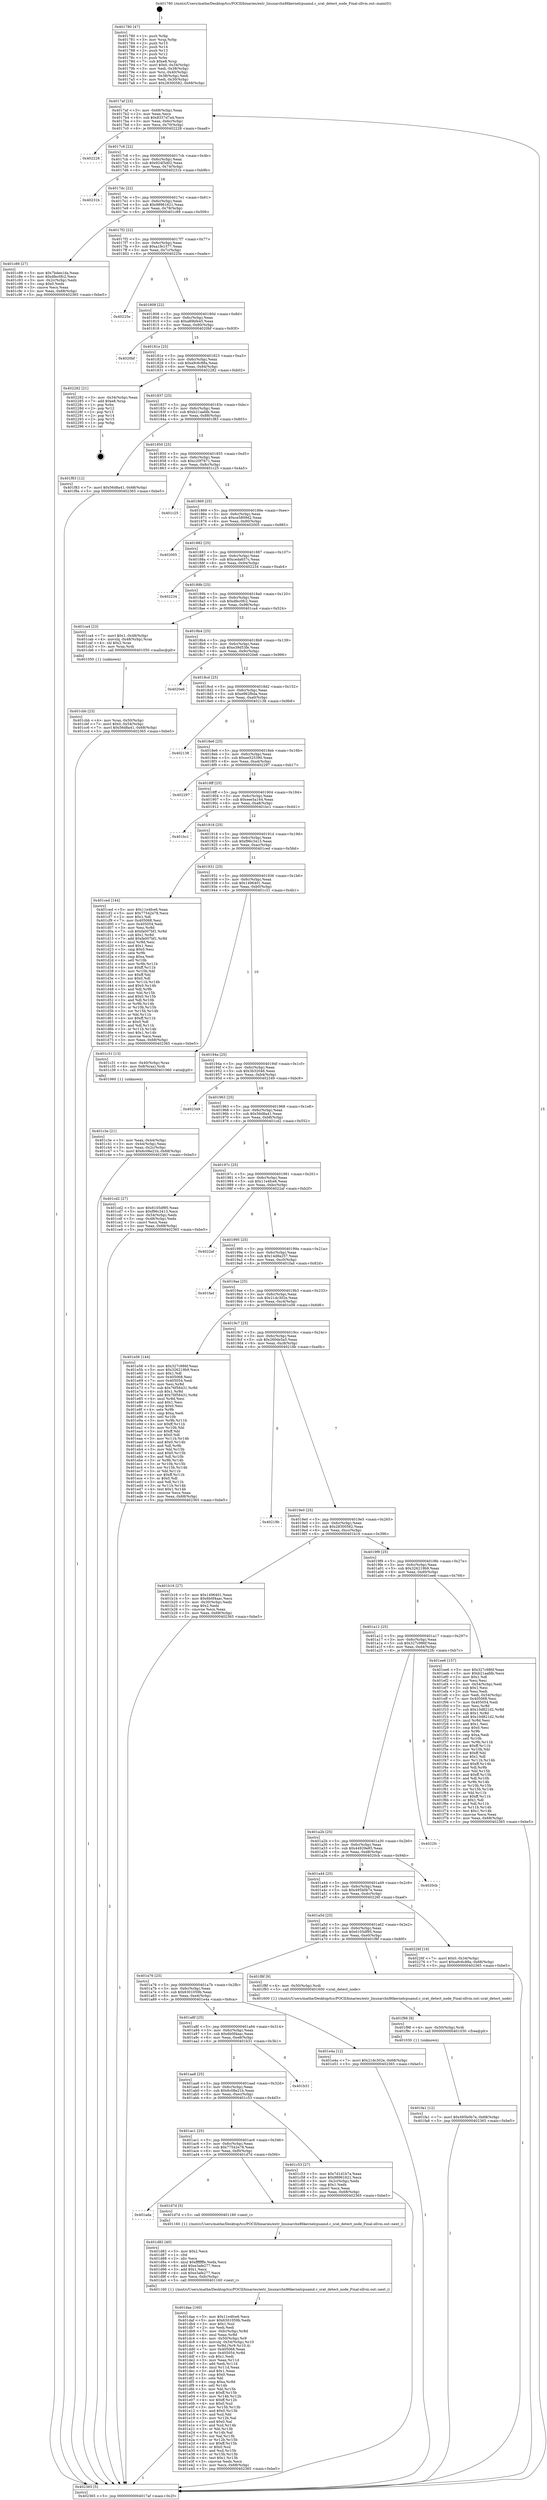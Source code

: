 digraph "0x401780" {
  label = "0x401780 (/mnt/c/Users/mathe/Desktop/tcc/POCII/binaries/extr_linuxarchx86kernelcpuamd.c_srat_detect_node_Final-ollvm.out::main(0))"
  labelloc = "t"
  node[shape=record]

  Entry [label="",width=0.3,height=0.3,shape=circle,fillcolor=black,style=filled]
  "0x4017af" [label="{
     0x4017af [23]\l
     | [instrs]\l
     &nbsp;&nbsp;0x4017af \<+3\>: mov -0x68(%rbp),%eax\l
     &nbsp;&nbsp;0x4017b2 \<+2\>: mov %eax,%ecx\l
     &nbsp;&nbsp;0x4017b4 \<+6\>: sub $0x8337d7a4,%ecx\l
     &nbsp;&nbsp;0x4017ba \<+3\>: mov %eax,-0x6c(%rbp)\l
     &nbsp;&nbsp;0x4017bd \<+3\>: mov %ecx,-0x70(%rbp)\l
     &nbsp;&nbsp;0x4017c0 \<+6\>: je 0000000000402228 \<main+0xaa8\>\l
  }"]
  "0x402228" [label="{
     0x402228\l
  }", style=dashed]
  "0x4017c6" [label="{
     0x4017c6 [22]\l
     | [instrs]\l
     &nbsp;&nbsp;0x4017c6 \<+5\>: jmp 00000000004017cb \<main+0x4b\>\l
     &nbsp;&nbsp;0x4017cb \<+3\>: mov -0x6c(%rbp),%eax\l
     &nbsp;&nbsp;0x4017ce \<+5\>: sub $0x924f3d02,%eax\l
     &nbsp;&nbsp;0x4017d3 \<+3\>: mov %eax,-0x74(%rbp)\l
     &nbsp;&nbsp;0x4017d6 \<+6\>: je 000000000040231b \<main+0xb9b\>\l
  }"]
  Exit [label="",width=0.3,height=0.3,shape=circle,fillcolor=black,style=filled,peripheries=2]
  "0x40231b" [label="{
     0x40231b\l
  }", style=dashed]
  "0x4017dc" [label="{
     0x4017dc [22]\l
     | [instrs]\l
     &nbsp;&nbsp;0x4017dc \<+5\>: jmp 00000000004017e1 \<main+0x61\>\l
     &nbsp;&nbsp;0x4017e1 \<+3\>: mov -0x6c(%rbp),%eax\l
     &nbsp;&nbsp;0x4017e4 \<+5\>: sub $0x98961621,%eax\l
     &nbsp;&nbsp;0x4017e9 \<+3\>: mov %eax,-0x78(%rbp)\l
     &nbsp;&nbsp;0x4017ec \<+6\>: je 0000000000401c89 \<main+0x509\>\l
  }"]
  "0x401fa1" [label="{
     0x401fa1 [12]\l
     | [instrs]\l
     &nbsp;&nbsp;0x401fa1 \<+7\>: movl $0x495b0b7e,-0x68(%rbp)\l
     &nbsp;&nbsp;0x401fa8 \<+5\>: jmp 0000000000402365 \<main+0xbe5\>\l
  }"]
  "0x401c89" [label="{
     0x401c89 [27]\l
     | [instrs]\l
     &nbsp;&nbsp;0x401c89 \<+5\>: mov $0x7bdee1da,%eax\l
     &nbsp;&nbsp;0x401c8e \<+5\>: mov $0xdfec0fc2,%ecx\l
     &nbsp;&nbsp;0x401c93 \<+3\>: mov -0x2c(%rbp),%edx\l
     &nbsp;&nbsp;0x401c96 \<+3\>: cmp $0x0,%edx\l
     &nbsp;&nbsp;0x401c99 \<+3\>: cmove %ecx,%eax\l
     &nbsp;&nbsp;0x401c9c \<+3\>: mov %eax,-0x68(%rbp)\l
     &nbsp;&nbsp;0x401c9f \<+5\>: jmp 0000000000402365 \<main+0xbe5\>\l
  }"]
  "0x4017f2" [label="{
     0x4017f2 [22]\l
     | [instrs]\l
     &nbsp;&nbsp;0x4017f2 \<+5\>: jmp 00000000004017f7 \<main+0x77\>\l
     &nbsp;&nbsp;0x4017f7 \<+3\>: mov -0x6c(%rbp),%eax\l
     &nbsp;&nbsp;0x4017fa \<+5\>: sub $0xa1fe1377,%eax\l
     &nbsp;&nbsp;0x4017ff \<+3\>: mov %eax,-0x7c(%rbp)\l
     &nbsp;&nbsp;0x401802 \<+6\>: je 000000000040225e \<main+0xade\>\l
  }"]
  "0x401f98" [label="{
     0x401f98 [9]\l
     | [instrs]\l
     &nbsp;&nbsp;0x401f98 \<+4\>: mov -0x50(%rbp),%rdi\l
     &nbsp;&nbsp;0x401f9c \<+5\>: call 0000000000401030 \<free@plt\>\l
     | [calls]\l
     &nbsp;&nbsp;0x401030 \{1\} (unknown)\l
  }"]
  "0x40225e" [label="{
     0x40225e\l
  }", style=dashed]
  "0x401808" [label="{
     0x401808 [22]\l
     | [instrs]\l
     &nbsp;&nbsp;0x401808 \<+5\>: jmp 000000000040180d \<main+0x8d\>\l
     &nbsp;&nbsp;0x40180d \<+3\>: mov -0x6c(%rbp),%eax\l
     &nbsp;&nbsp;0x401810 \<+5\>: sub $0xa89bfe45,%eax\l
     &nbsp;&nbsp;0x401815 \<+3\>: mov %eax,-0x80(%rbp)\l
     &nbsp;&nbsp;0x401818 \<+6\>: je 00000000004020bf \<main+0x93f\>\l
  }"]
  "0x401daa" [label="{
     0x401daa [160]\l
     | [instrs]\l
     &nbsp;&nbsp;0x401daa \<+5\>: mov $0x11e4fce6,%ecx\l
     &nbsp;&nbsp;0x401daf \<+5\>: mov $0x6301059b,%edx\l
     &nbsp;&nbsp;0x401db4 \<+3\>: mov $0x1,%sil\l
     &nbsp;&nbsp;0x401db7 \<+2\>: xor %edi,%edi\l
     &nbsp;&nbsp;0x401db9 \<+7\>: mov -0xfc(%rbp),%r8d\l
     &nbsp;&nbsp;0x401dc0 \<+4\>: imul %eax,%r8d\l
     &nbsp;&nbsp;0x401dc4 \<+4\>: mov -0x50(%rbp),%r9\l
     &nbsp;&nbsp;0x401dc8 \<+4\>: movslq -0x54(%rbp),%r10\l
     &nbsp;&nbsp;0x401dcc \<+4\>: mov %r8d,(%r9,%r10,4)\l
     &nbsp;&nbsp;0x401dd0 \<+7\>: mov 0x405068,%eax\l
     &nbsp;&nbsp;0x401dd7 \<+8\>: mov 0x405054,%r8d\l
     &nbsp;&nbsp;0x401ddf \<+3\>: sub $0x1,%edi\l
     &nbsp;&nbsp;0x401de2 \<+3\>: mov %eax,%r11d\l
     &nbsp;&nbsp;0x401de5 \<+3\>: add %edi,%r11d\l
     &nbsp;&nbsp;0x401de8 \<+4\>: imul %r11d,%eax\l
     &nbsp;&nbsp;0x401dec \<+3\>: and $0x1,%eax\l
     &nbsp;&nbsp;0x401def \<+3\>: cmp $0x0,%eax\l
     &nbsp;&nbsp;0x401df2 \<+3\>: sete %bl\l
     &nbsp;&nbsp;0x401df5 \<+4\>: cmp $0xa,%r8d\l
     &nbsp;&nbsp;0x401df9 \<+4\>: setl %r14b\l
     &nbsp;&nbsp;0x401dfd \<+3\>: mov %bl,%r15b\l
     &nbsp;&nbsp;0x401e00 \<+4\>: xor $0xff,%r15b\l
     &nbsp;&nbsp;0x401e04 \<+3\>: mov %r14b,%r12b\l
     &nbsp;&nbsp;0x401e07 \<+4\>: xor $0xff,%r12b\l
     &nbsp;&nbsp;0x401e0b \<+4\>: xor $0x0,%sil\l
     &nbsp;&nbsp;0x401e0f \<+3\>: mov %r15b,%r13b\l
     &nbsp;&nbsp;0x401e12 \<+4\>: and $0x0,%r13b\l
     &nbsp;&nbsp;0x401e16 \<+3\>: and %sil,%bl\l
     &nbsp;&nbsp;0x401e19 \<+3\>: mov %r12b,%al\l
     &nbsp;&nbsp;0x401e1c \<+2\>: and $0x0,%al\l
     &nbsp;&nbsp;0x401e1e \<+3\>: and %sil,%r14b\l
     &nbsp;&nbsp;0x401e21 \<+3\>: or %bl,%r13b\l
     &nbsp;&nbsp;0x401e24 \<+3\>: or %r14b,%al\l
     &nbsp;&nbsp;0x401e27 \<+3\>: xor %al,%r13b\l
     &nbsp;&nbsp;0x401e2a \<+3\>: or %r12b,%r15b\l
     &nbsp;&nbsp;0x401e2d \<+4\>: xor $0xff,%r15b\l
     &nbsp;&nbsp;0x401e31 \<+4\>: or $0x0,%sil\l
     &nbsp;&nbsp;0x401e35 \<+3\>: and %sil,%r15b\l
     &nbsp;&nbsp;0x401e38 \<+3\>: or %r15b,%r13b\l
     &nbsp;&nbsp;0x401e3b \<+4\>: test $0x1,%r13b\l
     &nbsp;&nbsp;0x401e3f \<+3\>: cmovne %edx,%ecx\l
     &nbsp;&nbsp;0x401e42 \<+3\>: mov %ecx,-0x68(%rbp)\l
     &nbsp;&nbsp;0x401e45 \<+5\>: jmp 0000000000402365 \<main+0xbe5\>\l
  }"]
  "0x4020bf" [label="{
     0x4020bf\l
  }", style=dashed]
  "0x40181e" [label="{
     0x40181e [25]\l
     | [instrs]\l
     &nbsp;&nbsp;0x40181e \<+5\>: jmp 0000000000401823 \<main+0xa3\>\l
     &nbsp;&nbsp;0x401823 \<+3\>: mov -0x6c(%rbp),%eax\l
     &nbsp;&nbsp;0x401826 \<+5\>: sub $0xa9c6c88a,%eax\l
     &nbsp;&nbsp;0x40182b \<+6\>: mov %eax,-0x84(%rbp)\l
     &nbsp;&nbsp;0x401831 \<+6\>: je 0000000000402282 \<main+0xb02\>\l
  }"]
  "0x401d82" [label="{
     0x401d82 [40]\l
     | [instrs]\l
     &nbsp;&nbsp;0x401d82 \<+5\>: mov $0x2,%ecx\l
     &nbsp;&nbsp;0x401d87 \<+1\>: cltd\l
     &nbsp;&nbsp;0x401d88 \<+2\>: idiv %ecx\l
     &nbsp;&nbsp;0x401d8a \<+6\>: imul $0xfffffffe,%edx,%ecx\l
     &nbsp;&nbsp;0x401d90 \<+6\>: add $0xe3afe277,%ecx\l
     &nbsp;&nbsp;0x401d96 \<+3\>: add $0x1,%ecx\l
     &nbsp;&nbsp;0x401d99 \<+6\>: sub $0xe3afe277,%ecx\l
     &nbsp;&nbsp;0x401d9f \<+6\>: mov %ecx,-0xfc(%rbp)\l
     &nbsp;&nbsp;0x401da5 \<+5\>: call 0000000000401160 \<next_i\>\l
     | [calls]\l
     &nbsp;&nbsp;0x401160 \{1\} (/mnt/c/Users/mathe/Desktop/tcc/POCII/binaries/extr_linuxarchx86kernelcpuamd.c_srat_detect_node_Final-ollvm.out::next_i)\l
  }"]
  "0x402282" [label="{
     0x402282 [21]\l
     | [instrs]\l
     &nbsp;&nbsp;0x402282 \<+3\>: mov -0x34(%rbp),%eax\l
     &nbsp;&nbsp;0x402285 \<+7\>: add $0xe8,%rsp\l
     &nbsp;&nbsp;0x40228c \<+1\>: pop %rbx\l
     &nbsp;&nbsp;0x40228d \<+2\>: pop %r12\l
     &nbsp;&nbsp;0x40228f \<+2\>: pop %r13\l
     &nbsp;&nbsp;0x402291 \<+2\>: pop %r14\l
     &nbsp;&nbsp;0x402293 \<+2\>: pop %r15\l
     &nbsp;&nbsp;0x402295 \<+1\>: pop %rbp\l
     &nbsp;&nbsp;0x402296 \<+1\>: ret\l
  }"]
  "0x401837" [label="{
     0x401837 [25]\l
     | [instrs]\l
     &nbsp;&nbsp;0x401837 \<+5\>: jmp 000000000040183c \<main+0xbc\>\l
     &nbsp;&nbsp;0x40183c \<+3\>: mov -0x6c(%rbp),%eax\l
     &nbsp;&nbsp;0x40183f \<+5\>: sub $0xb21aafdb,%eax\l
     &nbsp;&nbsp;0x401844 \<+6\>: mov %eax,-0x88(%rbp)\l
     &nbsp;&nbsp;0x40184a \<+6\>: je 0000000000401f83 \<main+0x803\>\l
  }"]
  "0x401ada" [label="{
     0x401ada\l
  }", style=dashed]
  "0x401f83" [label="{
     0x401f83 [12]\l
     | [instrs]\l
     &nbsp;&nbsp;0x401f83 \<+7\>: movl $0x56d8a41,-0x68(%rbp)\l
     &nbsp;&nbsp;0x401f8a \<+5\>: jmp 0000000000402365 \<main+0xbe5\>\l
  }"]
  "0x401850" [label="{
     0x401850 [25]\l
     | [instrs]\l
     &nbsp;&nbsp;0x401850 \<+5\>: jmp 0000000000401855 \<main+0xd5\>\l
     &nbsp;&nbsp;0x401855 \<+3\>: mov -0x6c(%rbp),%eax\l
     &nbsp;&nbsp;0x401858 \<+5\>: sub $0xc20f7671,%eax\l
     &nbsp;&nbsp;0x40185d \<+6\>: mov %eax,-0x8c(%rbp)\l
     &nbsp;&nbsp;0x401863 \<+6\>: je 0000000000401c25 \<main+0x4a5\>\l
  }"]
  "0x401d7d" [label="{
     0x401d7d [5]\l
     | [instrs]\l
     &nbsp;&nbsp;0x401d7d \<+5\>: call 0000000000401160 \<next_i\>\l
     | [calls]\l
     &nbsp;&nbsp;0x401160 \{1\} (/mnt/c/Users/mathe/Desktop/tcc/POCII/binaries/extr_linuxarchx86kernelcpuamd.c_srat_detect_node_Final-ollvm.out::next_i)\l
  }"]
  "0x401c25" [label="{
     0x401c25\l
  }", style=dashed]
  "0x401869" [label="{
     0x401869 [25]\l
     | [instrs]\l
     &nbsp;&nbsp;0x401869 \<+5\>: jmp 000000000040186e \<main+0xee\>\l
     &nbsp;&nbsp;0x40186e \<+3\>: mov -0x6c(%rbp),%eax\l
     &nbsp;&nbsp;0x401871 \<+5\>: sub $0xce5809d2,%eax\l
     &nbsp;&nbsp;0x401876 \<+6\>: mov %eax,-0x90(%rbp)\l
     &nbsp;&nbsp;0x40187c \<+6\>: je 0000000000402005 \<main+0x885\>\l
  }"]
  "0x401cbb" [label="{
     0x401cbb [23]\l
     | [instrs]\l
     &nbsp;&nbsp;0x401cbb \<+4\>: mov %rax,-0x50(%rbp)\l
     &nbsp;&nbsp;0x401cbf \<+7\>: movl $0x0,-0x54(%rbp)\l
     &nbsp;&nbsp;0x401cc6 \<+7\>: movl $0x56d8a41,-0x68(%rbp)\l
     &nbsp;&nbsp;0x401ccd \<+5\>: jmp 0000000000402365 \<main+0xbe5\>\l
  }"]
  "0x402005" [label="{
     0x402005\l
  }", style=dashed]
  "0x401882" [label="{
     0x401882 [25]\l
     | [instrs]\l
     &nbsp;&nbsp;0x401882 \<+5\>: jmp 0000000000401887 \<main+0x107\>\l
     &nbsp;&nbsp;0x401887 \<+3\>: mov -0x6c(%rbp),%eax\l
     &nbsp;&nbsp;0x40188a \<+5\>: sub $0xceda657c,%eax\l
     &nbsp;&nbsp;0x40188f \<+6\>: mov %eax,-0x94(%rbp)\l
     &nbsp;&nbsp;0x401895 \<+6\>: je 0000000000402234 \<main+0xab4\>\l
  }"]
  "0x401ac1" [label="{
     0x401ac1 [25]\l
     | [instrs]\l
     &nbsp;&nbsp;0x401ac1 \<+5\>: jmp 0000000000401ac6 \<main+0x346\>\l
     &nbsp;&nbsp;0x401ac6 \<+3\>: mov -0x6c(%rbp),%eax\l
     &nbsp;&nbsp;0x401ac9 \<+5\>: sub $0x77542e78,%eax\l
     &nbsp;&nbsp;0x401ace \<+6\>: mov %eax,-0xf0(%rbp)\l
     &nbsp;&nbsp;0x401ad4 \<+6\>: je 0000000000401d7d \<main+0x5fd\>\l
  }"]
  "0x402234" [label="{
     0x402234\l
  }", style=dashed]
  "0x40189b" [label="{
     0x40189b [25]\l
     | [instrs]\l
     &nbsp;&nbsp;0x40189b \<+5\>: jmp 00000000004018a0 \<main+0x120\>\l
     &nbsp;&nbsp;0x4018a0 \<+3\>: mov -0x6c(%rbp),%eax\l
     &nbsp;&nbsp;0x4018a3 \<+5\>: sub $0xdfec0fc2,%eax\l
     &nbsp;&nbsp;0x4018a8 \<+6\>: mov %eax,-0x98(%rbp)\l
     &nbsp;&nbsp;0x4018ae \<+6\>: je 0000000000401ca4 \<main+0x524\>\l
  }"]
  "0x401c53" [label="{
     0x401c53 [27]\l
     | [instrs]\l
     &nbsp;&nbsp;0x401c53 \<+5\>: mov $0x7d1d1b7a,%eax\l
     &nbsp;&nbsp;0x401c58 \<+5\>: mov $0x98961621,%ecx\l
     &nbsp;&nbsp;0x401c5d \<+3\>: mov -0x2c(%rbp),%edx\l
     &nbsp;&nbsp;0x401c60 \<+3\>: cmp $0x1,%edx\l
     &nbsp;&nbsp;0x401c63 \<+3\>: cmovl %ecx,%eax\l
     &nbsp;&nbsp;0x401c66 \<+3\>: mov %eax,-0x68(%rbp)\l
     &nbsp;&nbsp;0x401c69 \<+5\>: jmp 0000000000402365 \<main+0xbe5\>\l
  }"]
  "0x401ca4" [label="{
     0x401ca4 [23]\l
     | [instrs]\l
     &nbsp;&nbsp;0x401ca4 \<+7\>: movl $0x1,-0x48(%rbp)\l
     &nbsp;&nbsp;0x401cab \<+4\>: movslq -0x48(%rbp),%rax\l
     &nbsp;&nbsp;0x401caf \<+4\>: shl $0x2,%rax\l
     &nbsp;&nbsp;0x401cb3 \<+3\>: mov %rax,%rdi\l
     &nbsp;&nbsp;0x401cb6 \<+5\>: call 0000000000401050 \<malloc@plt\>\l
     | [calls]\l
     &nbsp;&nbsp;0x401050 \{1\} (unknown)\l
  }"]
  "0x4018b4" [label="{
     0x4018b4 [25]\l
     | [instrs]\l
     &nbsp;&nbsp;0x4018b4 \<+5\>: jmp 00000000004018b9 \<main+0x139\>\l
     &nbsp;&nbsp;0x4018b9 \<+3\>: mov -0x6c(%rbp),%eax\l
     &nbsp;&nbsp;0x4018bc \<+5\>: sub $0xe39d53fe,%eax\l
     &nbsp;&nbsp;0x4018c1 \<+6\>: mov %eax,-0x9c(%rbp)\l
     &nbsp;&nbsp;0x4018c7 \<+6\>: je 00000000004020e6 \<main+0x966\>\l
  }"]
  "0x401aa8" [label="{
     0x401aa8 [25]\l
     | [instrs]\l
     &nbsp;&nbsp;0x401aa8 \<+5\>: jmp 0000000000401aad \<main+0x32d\>\l
     &nbsp;&nbsp;0x401aad \<+3\>: mov -0x6c(%rbp),%eax\l
     &nbsp;&nbsp;0x401ab0 \<+5\>: sub $0x6c08e21b,%eax\l
     &nbsp;&nbsp;0x401ab5 \<+6\>: mov %eax,-0xec(%rbp)\l
     &nbsp;&nbsp;0x401abb \<+6\>: je 0000000000401c53 \<main+0x4d3\>\l
  }"]
  "0x4020e6" [label="{
     0x4020e6\l
  }", style=dashed]
  "0x4018cd" [label="{
     0x4018cd [25]\l
     | [instrs]\l
     &nbsp;&nbsp;0x4018cd \<+5\>: jmp 00000000004018d2 \<main+0x152\>\l
     &nbsp;&nbsp;0x4018d2 \<+3\>: mov -0x6c(%rbp),%eax\l
     &nbsp;&nbsp;0x4018d5 \<+5\>: sub $0xe962fbda,%eax\l
     &nbsp;&nbsp;0x4018da \<+6\>: mov %eax,-0xa0(%rbp)\l
     &nbsp;&nbsp;0x4018e0 \<+6\>: je 0000000000402138 \<main+0x9b8\>\l
  }"]
  "0x401b31" [label="{
     0x401b31\l
  }", style=dashed]
  "0x402138" [label="{
     0x402138\l
  }", style=dashed]
  "0x4018e6" [label="{
     0x4018e6 [25]\l
     | [instrs]\l
     &nbsp;&nbsp;0x4018e6 \<+5\>: jmp 00000000004018eb \<main+0x16b\>\l
     &nbsp;&nbsp;0x4018eb \<+3\>: mov -0x6c(%rbp),%eax\l
     &nbsp;&nbsp;0x4018ee \<+5\>: sub $0xee525390,%eax\l
     &nbsp;&nbsp;0x4018f3 \<+6\>: mov %eax,-0xa4(%rbp)\l
     &nbsp;&nbsp;0x4018f9 \<+6\>: je 0000000000402297 \<main+0xb17\>\l
  }"]
  "0x401a8f" [label="{
     0x401a8f [25]\l
     | [instrs]\l
     &nbsp;&nbsp;0x401a8f \<+5\>: jmp 0000000000401a94 \<main+0x314\>\l
     &nbsp;&nbsp;0x401a94 \<+3\>: mov -0x6c(%rbp),%eax\l
     &nbsp;&nbsp;0x401a97 \<+5\>: sub $0x6b0f4aac,%eax\l
     &nbsp;&nbsp;0x401a9c \<+6\>: mov %eax,-0xe8(%rbp)\l
     &nbsp;&nbsp;0x401aa2 \<+6\>: je 0000000000401b31 \<main+0x3b1\>\l
  }"]
  "0x402297" [label="{
     0x402297\l
  }", style=dashed]
  "0x4018ff" [label="{
     0x4018ff [25]\l
     | [instrs]\l
     &nbsp;&nbsp;0x4018ff \<+5\>: jmp 0000000000401904 \<main+0x184\>\l
     &nbsp;&nbsp;0x401904 \<+3\>: mov -0x6c(%rbp),%eax\l
     &nbsp;&nbsp;0x401907 \<+5\>: sub $0xeee5a164,%eax\l
     &nbsp;&nbsp;0x40190c \<+6\>: mov %eax,-0xa8(%rbp)\l
     &nbsp;&nbsp;0x401912 \<+6\>: je 0000000000401bc1 \<main+0x441\>\l
  }"]
  "0x401e4a" [label="{
     0x401e4a [12]\l
     | [instrs]\l
     &nbsp;&nbsp;0x401e4a \<+7\>: movl $0x21dc302e,-0x68(%rbp)\l
     &nbsp;&nbsp;0x401e51 \<+5\>: jmp 0000000000402365 \<main+0xbe5\>\l
  }"]
  "0x401bc1" [label="{
     0x401bc1\l
  }", style=dashed]
  "0x401918" [label="{
     0x401918 [25]\l
     | [instrs]\l
     &nbsp;&nbsp;0x401918 \<+5\>: jmp 000000000040191d \<main+0x19d\>\l
     &nbsp;&nbsp;0x40191d \<+3\>: mov -0x6c(%rbp),%eax\l
     &nbsp;&nbsp;0x401920 \<+5\>: sub $0xf96c3413,%eax\l
     &nbsp;&nbsp;0x401925 \<+6\>: mov %eax,-0xac(%rbp)\l
     &nbsp;&nbsp;0x40192b \<+6\>: je 0000000000401ced \<main+0x56d\>\l
  }"]
  "0x401a76" [label="{
     0x401a76 [25]\l
     | [instrs]\l
     &nbsp;&nbsp;0x401a76 \<+5\>: jmp 0000000000401a7b \<main+0x2fb\>\l
     &nbsp;&nbsp;0x401a7b \<+3\>: mov -0x6c(%rbp),%eax\l
     &nbsp;&nbsp;0x401a7e \<+5\>: sub $0x6301059b,%eax\l
     &nbsp;&nbsp;0x401a83 \<+6\>: mov %eax,-0xe4(%rbp)\l
     &nbsp;&nbsp;0x401a89 \<+6\>: je 0000000000401e4a \<main+0x6ca\>\l
  }"]
  "0x401ced" [label="{
     0x401ced [144]\l
     | [instrs]\l
     &nbsp;&nbsp;0x401ced \<+5\>: mov $0x11e4fce6,%eax\l
     &nbsp;&nbsp;0x401cf2 \<+5\>: mov $0x77542e78,%ecx\l
     &nbsp;&nbsp;0x401cf7 \<+2\>: mov $0x1,%dl\l
     &nbsp;&nbsp;0x401cf9 \<+7\>: mov 0x405068,%esi\l
     &nbsp;&nbsp;0x401d00 \<+7\>: mov 0x405054,%edi\l
     &nbsp;&nbsp;0x401d07 \<+3\>: mov %esi,%r8d\l
     &nbsp;&nbsp;0x401d0a \<+7\>: sub $0xfa007bf1,%r8d\l
     &nbsp;&nbsp;0x401d11 \<+4\>: sub $0x1,%r8d\l
     &nbsp;&nbsp;0x401d15 \<+7\>: add $0xfa007bf1,%r8d\l
     &nbsp;&nbsp;0x401d1c \<+4\>: imul %r8d,%esi\l
     &nbsp;&nbsp;0x401d20 \<+3\>: and $0x1,%esi\l
     &nbsp;&nbsp;0x401d23 \<+3\>: cmp $0x0,%esi\l
     &nbsp;&nbsp;0x401d26 \<+4\>: sete %r9b\l
     &nbsp;&nbsp;0x401d2a \<+3\>: cmp $0xa,%edi\l
     &nbsp;&nbsp;0x401d2d \<+4\>: setl %r10b\l
     &nbsp;&nbsp;0x401d31 \<+3\>: mov %r9b,%r11b\l
     &nbsp;&nbsp;0x401d34 \<+4\>: xor $0xff,%r11b\l
     &nbsp;&nbsp;0x401d38 \<+3\>: mov %r10b,%bl\l
     &nbsp;&nbsp;0x401d3b \<+3\>: xor $0xff,%bl\l
     &nbsp;&nbsp;0x401d3e \<+3\>: xor $0x0,%dl\l
     &nbsp;&nbsp;0x401d41 \<+3\>: mov %r11b,%r14b\l
     &nbsp;&nbsp;0x401d44 \<+4\>: and $0x0,%r14b\l
     &nbsp;&nbsp;0x401d48 \<+3\>: and %dl,%r9b\l
     &nbsp;&nbsp;0x401d4b \<+3\>: mov %bl,%r15b\l
     &nbsp;&nbsp;0x401d4e \<+4\>: and $0x0,%r15b\l
     &nbsp;&nbsp;0x401d52 \<+3\>: and %dl,%r10b\l
     &nbsp;&nbsp;0x401d55 \<+3\>: or %r9b,%r14b\l
     &nbsp;&nbsp;0x401d58 \<+3\>: or %r10b,%r15b\l
     &nbsp;&nbsp;0x401d5b \<+3\>: xor %r15b,%r14b\l
     &nbsp;&nbsp;0x401d5e \<+3\>: or %bl,%r11b\l
     &nbsp;&nbsp;0x401d61 \<+4\>: xor $0xff,%r11b\l
     &nbsp;&nbsp;0x401d65 \<+3\>: or $0x0,%dl\l
     &nbsp;&nbsp;0x401d68 \<+3\>: and %dl,%r11b\l
     &nbsp;&nbsp;0x401d6b \<+3\>: or %r11b,%r14b\l
     &nbsp;&nbsp;0x401d6e \<+4\>: test $0x1,%r14b\l
     &nbsp;&nbsp;0x401d72 \<+3\>: cmovne %ecx,%eax\l
     &nbsp;&nbsp;0x401d75 \<+3\>: mov %eax,-0x68(%rbp)\l
     &nbsp;&nbsp;0x401d78 \<+5\>: jmp 0000000000402365 \<main+0xbe5\>\l
  }"]
  "0x401931" [label="{
     0x401931 [25]\l
     | [instrs]\l
     &nbsp;&nbsp;0x401931 \<+5\>: jmp 0000000000401936 \<main+0x1b6\>\l
     &nbsp;&nbsp;0x401936 \<+3\>: mov -0x6c(%rbp),%eax\l
     &nbsp;&nbsp;0x401939 \<+5\>: sub $0x1496401,%eax\l
     &nbsp;&nbsp;0x40193e \<+6\>: mov %eax,-0xb0(%rbp)\l
     &nbsp;&nbsp;0x401944 \<+6\>: je 0000000000401c31 \<main+0x4b1\>\l
  }"]
  "0x401f8f" [label="{
     0x401f8f [9]\l
     | [instrs]\l
     &nbsp;&nbsp;0x401f8f \<+4\>: mov -0x50(%rbp),%rdi\l
     &nbsp;&nbsp;0x401f93 \<+5\>: call 0000000000401600 \<srat_detect_node\>\l
     | [calls]\l
     &nbsp;&nbsp;0x401600 \{1\} (/mnt/c/Users/mathe/Desktop/tcc/POCII/binaries/extr_linuxarchx86kernelcpuamd.c_srat_detect_node_Final-ollvm.out::srat_detect_node)\l
  }"]
  "0x401c31" [label="{
     0x401c31 [13]\l
     | [instrs]\l
     &nbsp;&nbsp;0x401c31 \<+4\>: mov -0x40(%rbp),%rax\l
     &nbsp;&nbsp;0x401c35 \<+4\>: mov 0x8(%rax),%rdi\l
     &nbsp;&nbsp;0x401c39 \<+5\>: call 0000000000401060 \<atoi@plt\>\l
     | [calls]\l
     &nbsp;&nbsp;0x401060 \{1\} (unknown)\l
  }"]
  "0x40194a" [label="{
     0x40194a [25]\l
     | [instrs]\l
     &nbsp;&nbsp;0x40194a \<+5\>: jmp 000000000040194f \<main+0x1cf\>\l
     &nbsp;&nbsp;0x40194f \<+3\>: mov -0x6c(%rbp),%eax\l
     &nbsp;&nbsp;0x401952 \<+5\>: sub $0x3b32046,%eax\l
     &nbsp;&nbsp;0x401957 \<+6\>: mov %eax,-0xb4(%rbp)\l
     &nbsp;&nbsp;0x40195d \<+6\>: je 0000000000402349 \<main+0xbc9\>\l
  }"]
  "0x401a5d" [label="{
     0x401a5d [25]\l
     | [instrs]\l
     &nbsp;&nbsp;0x401a5d \<+5\>: jmp 0000000000401a62 \<main+0x2e2\>\l
     &nbsp;&nbsp;0x401a62 \<+3\>: mov -0x6c(%rbp),%eax\l
     &nbsp;&nbsp;0x401a65 \<+5\>: sub $0x6105df95,%eax\l
     &nbsp;&nbsp;0x401a6a \<+6\>: mov %eax,-0xe0(%rbp)\l
     &nbsp;&nbsp;0x401a70 \<+6\>: je 0000000000401f8f \<main+0x80f\>\l
  }"]
  "0x402349" [label="{
     0x402349\l
  }", style=dashed]
  "0x401963" [label="{
     0x401963 [25]\l
     | [instrs]\l
     &nbsp;&nbsp;0x401963 \<+5\>: jmp 0000000000401968 \<main+0x1e8\>\l
     &nbsp;&nbsp;0x401968 \<+3\>: mov -0x6c(%rbp),%eax\l
     &nbsp;&nbsp;0x40196b \<+5\>: sub $0x56d8a41,%eax\l
     &nbsp;&nbsp;0x401970 \<+6\>: mov %eax,-0xb8(%rbp)\l
     &nbsp;&nbsp;0x401976 \<+6\>: je 0000000000401cd2 \<main+0x552\>\l
  }"]
  "0x40226f" [label="{
     0x40226f [19]\l
     | [instrs]\l
     &nbsp;&nbsp;0x40226f \<+7\>: movl $0x0,-0x34(%rbp)\l
     &nbsp;&nbsp;0x402276 \<+7\>: movl $0xa9c6c88a,-0x68(%rbp)\l
     &nbsp;&nbsp;0x40227d \<+5\>: jmp 0000000000402365 \<main+0xbe5\>\l
  }"]
  "0x401cd2" [label="{
     0x401cd2 [27]\l
     | [instrs]\l
     &nbsp;&nbsp;0x401cd2 \<+5\>: mov $0x6105df95,%eax\l
     &nbsp;&nbsp;0x401cd7 \<+5\>: mov $0xf96c3413,%ecx\l
     &nbsp;&nbsp;0x401cdc \<+3\>: mov -0x54(%rbp),%edx\l
     &nbsp;&nbsp;0x401cdf \<+3\>: cmp -0x48(%rbp),%edx\l
     &nbsp;&nbsp;0x401ce2 \<+3\>: cmovl %ecx,%eax\l
     &nbsp;&nbsp;0x401ce5 \<+3\>: mov %eax,-0x68(%rbp)\l
     &nbsp;&nbsp;0x401ce8 \<+5\>: jmp 0000000000402365 \<main+0xbe5\>\l
  }"]
  "0x40197c" [label="{
     0x40197c [25]\l
     | [instrs]\l
     &nbsp;&nbsp;0x40197c \<+5\>: jmp 0000000000401981 \<main+0x201\>\l
     &nbsp;&nbsp;0x401981 \<+3\>: mov -0x6c(%rbp),%eax\l
     &nbsp;&nbsp;0x401984 \<+5\>: sub $0x11e4fce6,%eax\l
     &nbsp;&nbsp;0x401989 \<+6\>: mov %eax,-0xbc(%rbp)\l
     &nbsp;&nbsp;0x40198f \<+6\>: je 00000000004022af \<main+0xb2f\>\l
  }"]
  "0x401a44" [label="{
     0x401a44 [25]\l
     | [instrs]\l
     &nbsp;&nbsp;0x401a44 \<+5\>: jmp 0000000000401a49 \<main+0x2c9\>\l
     &nbsp;&nbsp;0x401a49 \<+3\>: mov -0x6c(%rbp),%eax\l
     &nbsp;&nbsp;0x401a4c \<+5\>: sub $0x495b0b7e,%eax\l
     &nbsp;&nbsp;0x401a51 \<+6\>: mov %eax,-0xdc(%rbp)\l
     &nbsp;&nbsp;0x401a57 \<+6\>: je 000000000040226f \<main+0xaef\>\l
  }"]
  "0x4022af" [label="{
     0x4022af\l
  }", style=dashed]
  "0x401995" [label="{
     0x401995 [25]\l
     | [instrs]\l
     &nbsp;&nbsp;0x401995 \<+5\>: jmp 000000000040199a \<main+0x21a\>\l
     &nbsp;&nbsp;0x40199a \<+3\>: mov -0x6c(%rbp),%eax\l
     &nbsp;&nbsp;0x40199d \<+5\>: sub $0x14d9a257,%eax\l
     &nbsp;&nbsp;0x4019a2 \<+6\>: mov %eax,-0xc0(%rbp)\l
     &nbsp;&nbsp;0x4019a8 \<+6\>: je 0000000000401fad \<main+0x82d\>\l
  }"]
  "0x4020cb" [label="{
     0x4020cb\l
  }", style=dashed]
  "0x401fad" [label="{
     0x401fad\l
  }", style=dashed]
  "0x4019ae" [label="{
     0x4019ae [25]\l
     | [instrs]\l
     &nbsp;&nbsp;0x4019ae \<+5\>: jmp 00000000004019b3 \<main+0x233\>\l
     &nbsp;&nbsp;0x4019b3 \<+3\>: mov -0x6c(%rbp),%eax\l
     &nbsp;&nbsp;0x4019b6 \<+5\>: sub $0x21dc302e,%eax\l
     &nbsp;&nbsp;0x4019bb \<+6\>: mov %eax,-0xc4(%rbp)\l
     &nbsp;&nbsp;0x4019c1 \<+6\>: je 0000000000401e56 \<main+0x6d6\>\l
  }"]
  "0x401a2b" [label="{
     0x401a2b [25]\l
     | [instrs]\l
     &nbsp;&nbsp;0x401a2b \<+5\>: jmp 0000000000401a30 \<main+0x2b0\>\l
     &nbsp;&nbsp;0x401a30 \<+3\>: mov -0x6c(%rbp),%eax\l
     &nbsp;&nbsp;0x401a33 \<+5\>: sub $0x44929e85,%eax\l
     &nbsp;&nbsp;0x401a38 \<+6\>: mov %eax,-0xd8(%rbp)\l
     &nbsp;&nbsp;0x401a3e \<+6\>: je 00000000004020cb \<main+0x94b\>\l
  }"]
  "0x401e56" [label="{
     0x401e56 [144]\l
     | [instrs]\l
     &nbsp;&nbsp;0x401e56 \<+5\>: mov $0x327c986f,%eax\l
     &nbsp;&nbsp;0x401e5b \<+5\>: mov $0x326219b9,%ecx\l
     &nbsp;&nbsp;0x401e60 \<+2\>: mov $0x1,%dl\l
     &nbsp;&nbsp;0x401e62 \<+7\>: mov 0x405068,%esi\l
     &nbsp;&nbsp;0x401e69 \<+7\>: mov 0x405054,%edi\l
     &nbsp;&nbsp;0x401e70 \<+3\>: mov %esi,%r8d\l
     &nbsp;&nbsp;0x401e73 \<+7\>: sub $0x76f58431,%r8d\l
     &nbsp;&nbsp;0x401e7a \<+4\>: sub $0x1,%r8d\l
     &nbsp;&nbsp;0x401e7e \<+7\>: add $0x76f58431,%r8d\l
     &nbsp;&nbsp;0x401e85 \<+4\>: imul %r8d,%esi\l
     &nbsp;&nbsp;0x401e89 \<+3\>: and $0x1,%esi\l
     &nbsp;&nbsp;0x401e8c \<+3\>: cmp $0x0,%esi\l
     &nbsp;&nbsp;0x401e8f \<+4\>: sete %r9b\l
     &nbsp;&nbsp;0x401e93 \<+3\>: cmp $0xa,%edi\l
     &nbsp;&nbsp;0x401e96 \<+4\>: setl %r10b\l
     &nbsp;&nbsp;0x401e9a \<+3\>: mov %r9b,%r11b\l
     &nbsp;&nbsp;0x401e9d \<+4\>: xor $0xff,%r11b\l
     &nbsp;&nbsp;0x401ea1 \<+3\>: mov %r10b,%bl\l
     &nbsp;&nbsp;0x401ea4 \<+3\>: xor $0xff,%bl\l
     &nbsp;&nbsp;0x401ea7 \<+3\>: xor $0x0,%dl\l
     &nbsp;&nbsp;0x401eaa \<+3\>: mov %r11b,%r14b\l
     &nbsp;&nbsp;0x401ead \<+4\>: and $0x0,%r14b\l
     &nbsp;&nbsp;0x401eb1 \<+3\>: and %dl,%r9b\l
     &nbsp;&nbsp;0x401eb4 \<+3\>: mov %bl,%r15b\l
     &nbsp;&nbsp;0x401eb7 \<+4\>: and $0x0,%r15b\l
     &nbsp;&nbsp;0x401ebb \<+3\>: and %dl,%r10b\l
     &nbsp;&nbsp;0x401ebe \<+3\>: or %r9b,%r14b\l
     &nbsp;&nbsp;0x401ec1 \<+3\>: or %r10b,%r15b\l
     &nbsp;&nbsp;0x401ec4 \<+3\>: xor %r15b,%r14b\l
     &nbsp;&nbsp;0x401ec7 \<+3\>: or %bl,%r11b\l
     &nbsp;&nbsp;0x401eca \<+4\>: xor $0xff,%r11b\l
     &nbsp;&nbsp;0x401ece \<+3\>: or $0x0,%dl\l
     &nbsp;&nbsp;0x401ed1 \<+3\>: and %dl,%r11b\l
     &nbsp;&nbsp;0x401ed4 \<+3\>: or %r11b,%r14b\l
     &nbsp;&nbsp;0x401ed7 \<+4\>: test $0x1,%r14b\l
     &nbsp;&nbsp;0x401edb \<+3\>: cmovne %ecx,%eax\l
     &nbsp;&nbsp;0x401ede \<+3\>: mov %eax,-0x68(%rbp)\l
     &nbsp;&nbsp;0x401ee1 \<+5\>: jmp 0000000000402365 \<main+0xbe5\>\l
  }"]
  "0x4019c7" [label="{
     0x4019c7 [25]\l
     | [instrs]\l
     &nbsp;&nbsp;0x4019c7 \<+5\>: jmp 00000000004019cc \<main+0x24c\>\l
     &nbsp;&nbsp;0x4019cc \<+3\>: mov -0x6c(%rbp),%eax\l
     &nbsp;&nbsp;0x4019cf \<+5\>: sub $0x260de5a5,%eax\l
     &nbsp;&nbsp;0x4019d4 \<+6\>: mov %eax,-0xc8(%rbp)\l
     &nbsp;&nbsp;0x4019da \<+6\>: je 000000000040218b \<main+0xa0b\>\l
  }"]
  "0x4022fc" [label="{
     0x4022fc\l
  }", style=dashed]
  "0x40218b" [label="{
     0x40218b\l
  }", style=dashed]
  "0x4019e0" [label="{
     0x4019e0 [25]\l
     | [instrs]\l
     &nbsp;&nbsp;0x4019e0 \<+5\>: jmp 00000000004019e5 \<main+0x265\>\l
     &nbsp;&nbsp;0x4019e5 \<+3\>: mov -0x6c(%rbp),%eax\l
     &nbsp;&nbsp;0x4019e8 \<+5\>: sub $0x28300582,%eax\l
     &nbsp;&nbsp;0x4019ed \<+6\>: mov %eax,-0xcc(%rbp)\l
     &nbsp;&nbsp;0x4019f3 \<+6\>: je 0000000000401b16 \<main+0x396\>\l
  }"]
  "0x401a12" [label="{
     0x401a12 [25]\l
     | [instrs]\l
     &nbsp;&nbsp;0x401a12 \<+5\>: jmp 0000000000401a17 \<main+0x297\>\l
     &nbsp;&nbsp;0x401a17 \<+3\>: mov -0x6c(%rbp),%eax\l
     &nbsp;&nbsp;0x401a1a \<+5\>: sub $0x327c986f,%eax\l
     &nbsp;&nbsp;0x401a1f \<+6\>: mov %eax,-0xd4(%rbp)\l
     &nbsp;&nbsp;0x401a25 \<+6\>: je 00000000004022fc \<main+0xb7c\>\l
  }"]
  "0x401b16" [label="{
     0x401b16 [27]\l
     | [instrs]\l
     &nbsp;&nbsp;0x401b16 \<+5\>: mov $0x1496401,%eax\l
     &nbsp;&nbsp;0x401b1b \<+5\>: mov $0x6b0f4aac,%ecx\l
     &nbsp;&nbsp;0x401b20 \<+3\>: mov -0x30(%rbp),%edx\l
     &nbsp;&nbsp;0x401b23 \<+3\>: cmp $0x2,%edx\l
     &nbsp;&nbsp;0x401b26 \<+3\>: cmovne %ecx,%eax\l
     &nbsp;&nbsp;0x401b29 \<+3\>: mov %eax,-0x68(%rbp)\l
     &nbsp;&nbsp;0x401b2c \<+5\>: jmp 0000000000402365 \<main+0xbe5\>\l
  }"]
  "0x4019f9" [label="{
     0x4019f9 [25]\l
     | [instrs]\l
     &nbsp;&nbsp;0x4019f9 \<+5\>: jmp 00000000004019fe \<main+0x27e\>\l
     &nbsp;&nbsp;0x4019fe \<+3\>: mov -0x6c(%rbp),%eax\l
     &nbsp;&nbsp;0x401a01 \<+5\>: sub $0x326219b9,%eax\l
     &nbsp;&nbsp;0x401a06 \<+6\>: mov %eax,-0xd0(%rbp)\l
     &nbsp;&nbsp;0x401a0c \<+6\>: je 0000000000401ee6 \<main+0x766\>\l
  }"]
  "0x402365" [label="{
     0x402365 [5]\l
     | [instrs]\l
     &nbsp;&nbsp;0x402365 \<+5\>: jmp 00000000004017af \<main+0x2f\>\l
  }"]
  "0x401780" [label="{
     0x401780 [47]\l
     | [instrs]\l
     &nbsp;&nbsp;0x401780 \<+1\>: push %rbp\l
     &nbsp;&nbsp;0x401781 \<+3\>: mov %rsp,%rbp\l
     &nbsp;&nbsp;0x401784 \<+2\>: push %r15\l
     &nbsp;&nbsp;0x401786 \<+2\>: push %r14\l
     &nbsp;&nbsp;0x401788 \<+2\>: push %r13\l
     &nbsp;&nbsp;0x40178a \<+2\>: push %r12\l
     &nbsp;&nbsp;0x40178c \<+1\>: push %rbx\l
     &nbsp;&nbsp;0x40178d \<+7\>: sub $0xe8,%rsp\l
     &nbsp;&nbsp;0x401794 \<+7\>: movl $0x0,-0x34(%rbp)\l
     &nbsp;&nbsp;0x40179b \<+3\>: mov %edi,-0x38(%rbp)\l
     &nbsp;&nbsp;0x40179e \<+4\>: mov %rsi,-0x40(%rbp)\l
     &nbsp;&nbsp;0x4017a2 \<+3\>: mov -0x38(%rbp),%edi\l
     &nbsp;&nbsp;0x4017a5 \<+3\>: mov %edi,-0x30(%rbp)\l
     &nbsp;&nbsp;0x4017a8 \<+7\>: movl $0x28300582,-0x68(%rbp)\l
  }"]
  "0x401c3e" [label="{
     0x401c3e [21]\l
     | [instrs]\l
     &nbsp;&nbsp;0x401c3e \<+3\>: mov %eax,-0x44(%rbp)\l
     &nbsp;&nbsp;0x401c41 \<+3\>: mov -0x44(%rbp),%eax\l
     &nbsp;&nbsp;0x401c44 \<+3\>: mov %eax,-0x2c(%rbp)\l
     &nbsp;&nbsp;0x401c47 \<+7\>: movl $0x6c08e21b,-0x68(%rbp)\l
     &nbsp;&nbsp;0x401c4e \<+5\>: jmp 0000000000402365 \<main+0xbe5\>\l
  }"]
  "0x401ee6" [label="{
     0x401ee6 [157]\l
     | [instrs]\l
     &nbsp;&nbsp;0x401ee6 \<+5\>: mov $0x327c986f,%eax\l
     &nbsp;&nbsp;0x401eeb \<+5\>: mov $0xb21aafdb,%ecx\l
     &nbsp;&nbsp;0x401ef0 \<+2\>: mov $0x1,%dl\l
     &nbsp;&nbsp;0x401ef2 \<+2\>: xor %esi,%esi\l
     &nbsp;&nbsp;0x401ef4 \<+3\>: mov -0x54(%rbp),%edi\l
     &nbsp;&nbsp;0x401ef7 \<+3\>: sub $0x1,%esi\l
     &nbsp;&nbsp;0x401efa \<+2\>: sub %esi,%edi\l
     &nbsp;&nbsp;0x401efc \<+3\>: mov %edi,-0x54(%rbp)\l
     &nbsp;&nbsp;0x401eff \<+7\>: mov 0x405068,%esi\l
     &nbsp;&nbsp;0x401f06 \<+7\>: mov 0x405054,%edi\l
     &nbsp;&nbsp;0x401f0d \<+3\>: mov %esi,%r8d\l
     &nbsp;&nbsp;0x401f10 \<+7\>: sub $0x10d821d2,%r8d\l
     &nbsp;&nbsp;0x401f17 \<+4\>: sub $0x1,%r8d\l
     &nbsp;&nbsp;0x401f1b \<+7\>: add $0x10d821d2,%r8d\l
     &nbsp;&nbsp;0x401f22 \<+4\>: imul %r8d,%esi\l
     &nbsp;&nbsp;0x401f26 \<+3\>: and $0x1,%esi\l
     &nbsp;&nbsp;0x401f29 \<+3\>: cmp $0x0,%esi\l
     &nbsp;&nbsp;0x401f2c \<+4\>: sete %r9b\l
     &nbsp;&nbsp;0x401f30 \<+3\>: cmp $0xa,%edi\l
     &nbsp;&nbsp;0x401f33 \<+4\>: setl %r10b\l
     &nbsp;&nbsp;0x401f37 \<+3\>: mov %r9b,%r11b\l
     &nbsp;&nbsp;0x401f3a \<+4\>: xor $0xff,%r11b\l
     &nbsp;&nbsp;0x401f3e \<+3\>: mov %r10b,%bl\l
     &nbsp;&nbsp;0x401f41 \<+3\>: xor $0xff,%bl\l
     &nbsp;&nbsp;0x401f44 \<+3\>: xor $0x1,%dl\l
     &nbsp;&nbsp;0x401f47 \<+3\>: mov %r11b,%r14b\l
     &nbsp;&nbsp;0x401f4a \<+4\>: and $0xff,%r14b\l
     &nbsp;&nbsp;0x401f4e \<+3\>: and %dl,%r9b\l
     &nbsp;&nbsp;0x401f51 \<+3\>: mov %bl,%r15b\l
     &nbsp;&nbsp;0x401f54 \<+4\>: and $0xff,%r15b\l
     &nbsp;&nbsp;0x401f58 \<+3\>: and %dl,%r10b\l
     &nbsp;&nbsp;0x401f5b \<+3\>: or %r9b,%r14b\l
     &nbsp;&nbsp;0x401f5e \<+3\>: or %r10b,%r15b\l
     &nbsp;&nbsp;0x401f61 \<+3\>: xor %r15b,%r14b\l
     &nbsp;&nbsp;0x401f64 \<+3\>: or %bl,%r11b\l
     &nbsp;&nbsp;0x401f67 \<+4\>: xor $0xff,%r11b\l
     &nbsp;&nbsp;0x401f6b \<+3\>: or $0x1,%dl\l
     &nbsp;&nbsp;0x401f6e \<+3\>: and %dl,%r11b\l
     &nbsp;&nbsp;0x401f71 \<+3\>: or %r11b,%r14b\l
     &nbsp;&nbsp;0x401f74 \<+4\>: test $0x1,%r14b\l
     &nbsp;&nbsp;0x401f78 \<+3\>: cmovne %ecx,%eax\l
     &nbsp;&nbsp;0x401f7b \<+3\>: mov %eax,-0x68(%rbp)\l
     &nbsp;&nbsp;0x401f7e \<+5\>: jmp 0000000000402365 \<main+0xbe5\>\l
  }"]
  Entry -> "0x401780" [label=" 1"]
  "0x4017af" -> "0x402228" [label=" 0"]
  "0x4017af" -> "0x4017c6" [label=" 16"]
  "0x402282" -> Exit [label=" 1"]
  "0x4017c6" -> "0x40231b" [label=" 0"]
  "0x4017c6" -> "0x4017dc" [label=" 16"]
  "0x40226f" -> "0x402365" [label=" 1"]
  "0x4017dc" -> "0x401c89" [label=" 1"]
  "0x4017dc" -> "0x4017f2" [label=" 15"]
  "0x401fa1" -> "0x402365" [label=" 1"]
  "0x4017f2" -> "0x40225e" [label=" 0"]
  "0x4017f2" -> "0x401808" [label=" 15"]
  "0x401f98" -> "0x401fa1" [label=" 1"]
  "0x401808" -> "0x4020bf" [label=" 0"]
  "0x401808" -> "0x40181e" [label=" 15"]
  "0x401f8f" -> "0x401f98" [label=" 1"]
  "0x40181e" -> "0x402282" [label=" 1"]
  "0x40181e" -> "0x401837" [label=" 14"]
  "0x401f83" -> "0x402365" [label=" 1"]
  "0x401837" -> "0x401f83" [label=" 1"]
  "0x401837" -> "0x401850" [label=" 13"]
  "0x401ee6" -> "0x402365" [label=" 1"]
  "0x401850" -> "0x401c25" [label=" 0"]
  "0x401850" -> "0x401869" [label=" 13"]
  "0x401e56" -> "0x402365" [label=" 1"]
  "0x401869" -> "0x402005" [label=" 0"]
  "0x401869" -> "0x401882" [label=" 13"]
  "0x401daa" -> "0x402365" [label=" 1"]
  "0x401882" -> "0x402234" [label=" 0"]
  "0x401882" -> "0x40189b" [label=" 13"]
  "0x401d82" -> "0x401daa" [label=" 1"]
  "0x40189b" -> "0x401ca4" [label=" 1"]
  "0x40189b" -> "0x4018b4" [label=" 12"]
  "0x401d7d" -> "0x401d82" [label=" 1"]
  "0x4018b4" -> "0x4020e6" [label=" 0"]
  "0x4018b4" -> "0x4018cd" [label=" 12"]
  "0x401ac1" -> "0x401d7d" [label=" 1"]
  "0x4018cd" -> "0x402138" [label=" 0"]
  "0x4018cd" -> "0x4018e6" [label=" 12"]
  "0x401e4a" -> "0x402365" [label=" 1"]
  "0x4018e6" -> "0x402297" [label=" 0"]
  "0x4018e6" -> "0x4018ff" [label=" 12"]
  "0x401cd2" -> "0x402365" [label=" 2"]
  "0x4018ff" -> "0x401bc1" [label=" 0"]
  "0x4018ff" -> "0x401918" [label=" 12"]
  "0x401cbb" -> "0x402365" [label=" 1"]
  "0x401918" -> "0x401ced" [label=" 1"]
  "0x401918" -> "0x401931" [label=" 11"]
  "0x401c89" -> "0x402365" [label=" 1"]
  "0x401931" -> "0x401c31" [label=" 1"]
  "0x401931" -> "0x40194a" [label=" 10"]
  "0x401c53" -> "0x402365" [label=" 1"]
  "0x40194a" -> "0x402349" [label=" 0"]
  "0x40194a" -> "0x401963" [label=" 10"]
  "0x401aa8" -> "0x401c53" [label=" 1"]
  "0x401963" -> "0x401cd2" [label=" 2"]
  "0x401963" -> "0x40197c" [label=" 8"]
  "0x401ac1" -> "0x401ada" [label=" 0"]
  "0x40197c" -> "0x4022af" [label=" 0"]
  "0x40197c" -> "0x401995" [label=" 8"]
  "0x401a8f" -> "0x401b31" [label=" 0"]
  "0x401995" -> "0x401fad" [label=" 0"]
  "0x401995" -> "0x4019ae" [label=" 8"]
  "0x401ced" -> "0x402365" [label=" 1"]
  "0x4019ae" -> "0x401e56" [label=" 1"]
  "0x4019ae" -> "0x4019c7" [label=" 7"]
  "0x401a76" -> "0x401e4a" [label=" 1"]
  "0x4019c7" -> "0x40218b" [label=" 0"]
  "0x4019c7" -> "0x4019e0" [label=" 7"]
  "0x401ca4" -> "0x401cbb" [label=" 1"]
  "0x4019e0" -> "0x401b16" [label=" 1"]
  "0x4019e0" -> "0x4019f9" [label=" 6"]
  "0x401b16" -> "0x402365" [label=" 1"]
  "0x401780" -> "0x4017af" [label=" 1"]
  "0x402365" -> "0x4017af" [label=" 15"]
  "0x401c31" -> "0x401c3e" [label=" 1"]
  "0x401c3e" -> "0x402365" [label=" 1"]
  "0x401a5d" -> "0x401f8f" [label=" 1"]
  "0x4019f9" -> "0x401ee6" [label=" 1"]
  "0x4019f9" -> "0x401a12" [label=" 5"]
  "0x401a5d" -> "0x401a76" [label=" 3"]
  "0x401a12" -> "0x4022fc" [label=" 0"]
  "0x401a12" -> "0x401a2b" [label=" 5"]
  "0x401a76" -> "0x401a8f" [label=" 2"]
  "0x401a2b" -> "0x4020cb" [label=" 0"]
  "0x401a2b" -> "0x401a44" [label=" 5"]
  "0x401a8f" -> "0x401aa8" [label=" 2"]
  "0x401a44" -> "0x40226f" [label=" 1"]
  "0x401a44" -> "0x401a5d" [label=" 4"]
  "0x401aa8" -> "0x401ac1" [label=" 1"]
}
